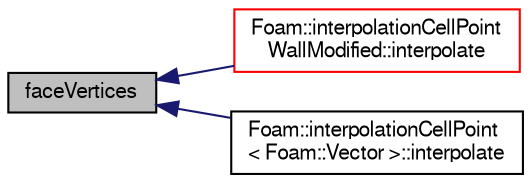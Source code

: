 digraph "faceVertices"
{
  bgcolor="transparent";
  edge [fontname="FreeSans",fontsize="10",labelfontname="FreeSans",labelfontsize="10"];
  node [fontname="FreeSans",fontsize="10",shape=record];
  rankdir="LR";
  Node205 [label="faceVertices",height=0.2,width=0.4,color="black", fillcolor="grey75", style="filled", fontcolor="black"];
  Node205 -> Node206 [dir="back",color="midnightblue",fontsize="10",style="solid",fontname="FreeSans"];
  Node206 [label="Foam::interpolationCellPoint\lWallModified::interpolate",height=0.2,width=0.4,color="red",URL="$a22938.html#a16b09afb830d0589f019bb7c4b6b11f3",tooltip="Interpolate field for the given cellPointWeight. "];
  Node205 -> Node208 [dir="back",color="midnightblue",fontsize="10",style="solid",fontname="FreeSans"];
  Node208 [label="Foam::interpolationCellPoint\l\< Foam::Vector \>::interpolate",height=0.2,width=0.4,color="black",URL="$a22926.html#a220a48bd7fa710760bbef84f28a7b67f",tooltip="Interpolate field for the given cellPointWeight. "];
}
